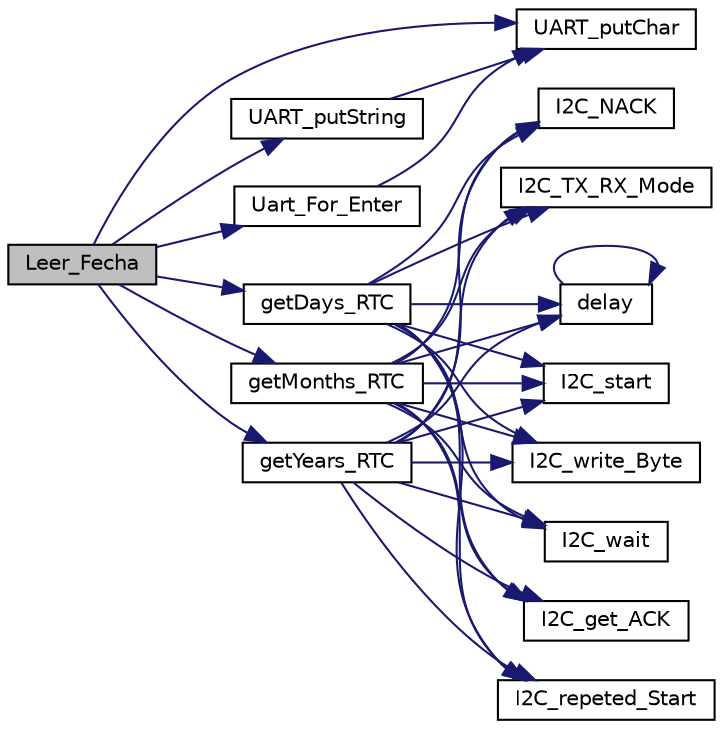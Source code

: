 digraph "Leer_Fecha"
{
  edge [fontname="Helvetica",fontsize="10",labelfontname="Helvetica",labelfontsize="10"];
  node [fontname="Helvetica",fontsize="10",shape=record];
  rankdir="LR";
  Node35 [label="Leer_Fecha",height=0.2,width=0.4,color="black", fillcolor="grey75", style="filled", fontcolor="black"];
  Node35 -> Node36 [color="midnightblue",fontsize="10",style="solid",fontname="Helvetica"];
  Node36 [label="UART_putString",height=0.2,width=0.4,color="black", fillcolor="white", style="filled",URL="$_u_a_r_t_8c.html#af95ee594ce5f1619abbe4f2393b1903e",tooltip="It sends a string character through the serial port. "];
  Node36 -> Node37 [color="midnightblue",fontsize="10",style="solid",fontname="Helvetica"];
  Node37 [label="UART_putChar",height=0.2,width=0.4,color="black", fillcolor="white", style="filled",URL="$_u_a_r_t_8c.html#ae69fe2846b6410c22876356a9b3f0083",tooltip="It sends one character through the serial port. This function should include the next sentence: while..."];
  Node35 -> Node38 [color="midnightblue",fontsize="10",style="solid",fontname="Helvetica"];
  Node38 [label="getDays_RTC",height=0.2,width=0.4,color="black", fillcolor="white", style="filled",URL="$_r_t_c_8c.html#a3d1c348ebea9309463dbbe5601b60349",tooltip="This function reads the days byte in the RTC. It has value range of 1 to 31. "];
  Node38 -> Node39 [color="midnightblue",fontsize="10",style="solid",fontname="Helvetica"];
  Node39 [label="I2C_TX_RX_Mode",height=0.2,width=0.4,color="black", fillcolor="white", style="filled",URL="$_i2_c___driver_8c.html#a6a531e51c74e4d9ecf32f086aef3259f",tooltip="It selects between transmitter mode or receiver mode. "];
  Node38 -> Node40 [color="midnightblue",fontsize="10",style="solid",fontname="Helvetica"];
  Node40 [label="delay",height=0.2,width=0.4,color="black", fillcolor="white", style="filled",URL="$_global_functions_8c.html#aa7fa622ced5687f8351d589e9402b251"];
  Node40 -> Node40 [color="midnightblue",fontsize="10",style="solid",fontname="Helvetica"];
  Node38 -> Node41 [color="midnightblue",fontsize="10",style="solid",fontname="Helvetica"];
  Node41 [label="I2C_start",height=0.2,width=0.4,color="black", fillcolor="white", style="filled",URL="$_i2_c___driver_8c.html#a09d9820de1e99617f206ef60a9a9d2e8",tooltip="Generates the start signal. When MST bit is changed from 0 to 1, a START signal is generated on the b..."];
  Node38 -> Node42 [color="midnightblue",fontsize="10",style="solid",fontname="Helvetica"];
  Node42 [label="I2C_write_Byte",height=0.2,width=0.4,color="black", fillcolor="white", style="filled",URL="$_i2_c___driver_8c.html#ad6927c971148447061c3f950362beada",tooltip="It writes the data to be transmitted into the transmission buffer. When you want to write a value int..."];
  Node38 -> Node43 [color="midnightblue",fontsize="10",style="solid",fontname="Helvetica"];
  Node43 [label="I2C_wait",height=0.2,width=0.4,color="black", fillcolor="white", style="filled",URL="$_i2_c___driver_8c.html#a05143bfcf3eeb04ec1dfc7e4ab952689",tooltip="Indicates the status of the bus regardless of slave or master mode. Internally checks the busy bit in..."];
  Node38 -> Node44 [color="midnightblue",fontsize="10",style="solid",fontname="Helvetica"];
  Node44 [label="I2C_get_ACK",height=0.2,width=0.4,color="black", fillcolor="white", style="filled",URL="$_i2_c___driver_8c.html#a2978351c0f1c3e3057fffc151b097ed8",tooltip="Indicates if the acknowledge was received. "];
  Node38 -> Node45 [color="midnightblue",fontsize="10",style="solid",fontname="Helvetica"];
  Node45 [label="I2C_repeted_Start",height=0.2,width=0.4,color="black", fillcolor="white", style="filled",URL="$_i2_c___driver_8c.html#a577158ebfa27fcb673a5727e95d2d853",tooltip="It generates a repeated start that is needed when master reads data. "];
  Node38 -> Node46 [color="midnightblue",fontsize="10",style="solid",fontname="Helvetica"];
  Node46 [label="I2C_NACK",height=0.2,width=0.4,color="black", fillcolor="white", style="filled",URL="$_i2_c___driver_8c.html#aae489f3896588f59173688541155aa32",tooltip="It generates the Not ACKnowledge that is needed when the master reads data. "];
  Node35 -> Node37 [color="midnightblue",fontsize="10",style="solid",fontname="Helvetica"];
  Node35 -> Node47 [color="midnightblue",fontsize="10",style="solid",fontname="Helvetica"];
  Node47 [label="getMonths_RTC",height=0.2,width=0.4,color="black", fillcolor="white", style="filled",URL="$_r_t_c_8c.html#a0d3afbae5c3802aa741d97d5e8c2eb83",tooltip="This function reads the months byte in the RTC. It has a value range of 1 to 12. "];
  Node47 -> Node39 [color="midnightblue",fontsize="10",style="solid",fontname="Helvetica"];
  Node47 -> Node40 [color="midnightblue",fontsize="10",style="solid",fontname="Helvetica"];
  Node47 -> Node41 [color="midnightblue",fontsize="10",style="solid",fontname="Helvetica"];
  Node47 -> Node42 [color="midnightblue",fontsize="10",style="solid",fontname="Helvetica"];
  Node47 -> Node43 [color="midnightblue",fontsize="10",style="solid",fontname="Helvetica"];
  Node47 -> Node44 [color="midnightblue",fontsize="10",style="solid",fontname="Helvetica"];
  Node47 -> Node45 [color="midnightblue",fontsize="10",style="solid",fontname="Helvetica"];
  Node47 -> Node46 [color="midnightblue",fontsize="10",style="solid",fontname="Helvetica"];
  Node35 -> Node48 [color="midnightblue",fontsize="10",style="solid",fontname="Helvetica"];
  Node48 [label="getYears_RTC",height=0.2,width=0.4,color="black", fillcolor="white", style="filled",URL="$_r_t_c_8c.html#a2f3f1fb7992076f060c0293d9d53bc8f",tooltip="This function reads the years byte in the RTC. It has a value range of 1 to 99. "];
  Node48 -> Node39 [color="midnightblue",fontsize="10",style="solid",fontname="Helvetica"];
  Node48 -> Node40 [color="midnightblue",fontsize="10",style="solid",fontname="Helvetica"];
  Node48 -> Node41 [color="midnightblue",fontsize="10",style="solid",fontname="Helvetica"];
  Node48 -> Node42 [color="midnightblue",fontsize="10",style="solid",fontname="Helvetica"];
  Node48 -> Node43 [color="midnightblue",fontsize="10",style="solid",fontname="Helvetica"];
  Node48 -> Node44 [color="midnightblue",fontsize="10",style="solid",fontname="Helvetica"];
  Node48 -> Node45 [color="midnightblue",fontsize="10",style="solid",fontname="Helvetica"];
  Node48 -> Node46 [color="midnightblue",fontsize="10",style="solid",fontname="Helvetica"];
  Node35 -> Node49 [color="midnightblue",fontsize="10",style="solid",fontname="Helvetica"];
  Node49 [label="Uart_For_Enter",height=0.2,width=0.4,color="black", fillcolor="white", style="filled",URL="$_u_a_r_t_8c.html#a8e08107965502921e7246be967f7cc88",tooltip="This function waits for an enter in TeraTerm . "];
  Node49 -> Node37 [color="midnightblue",fontsize="10",style="solid",fontname="Helvetica"];
}

